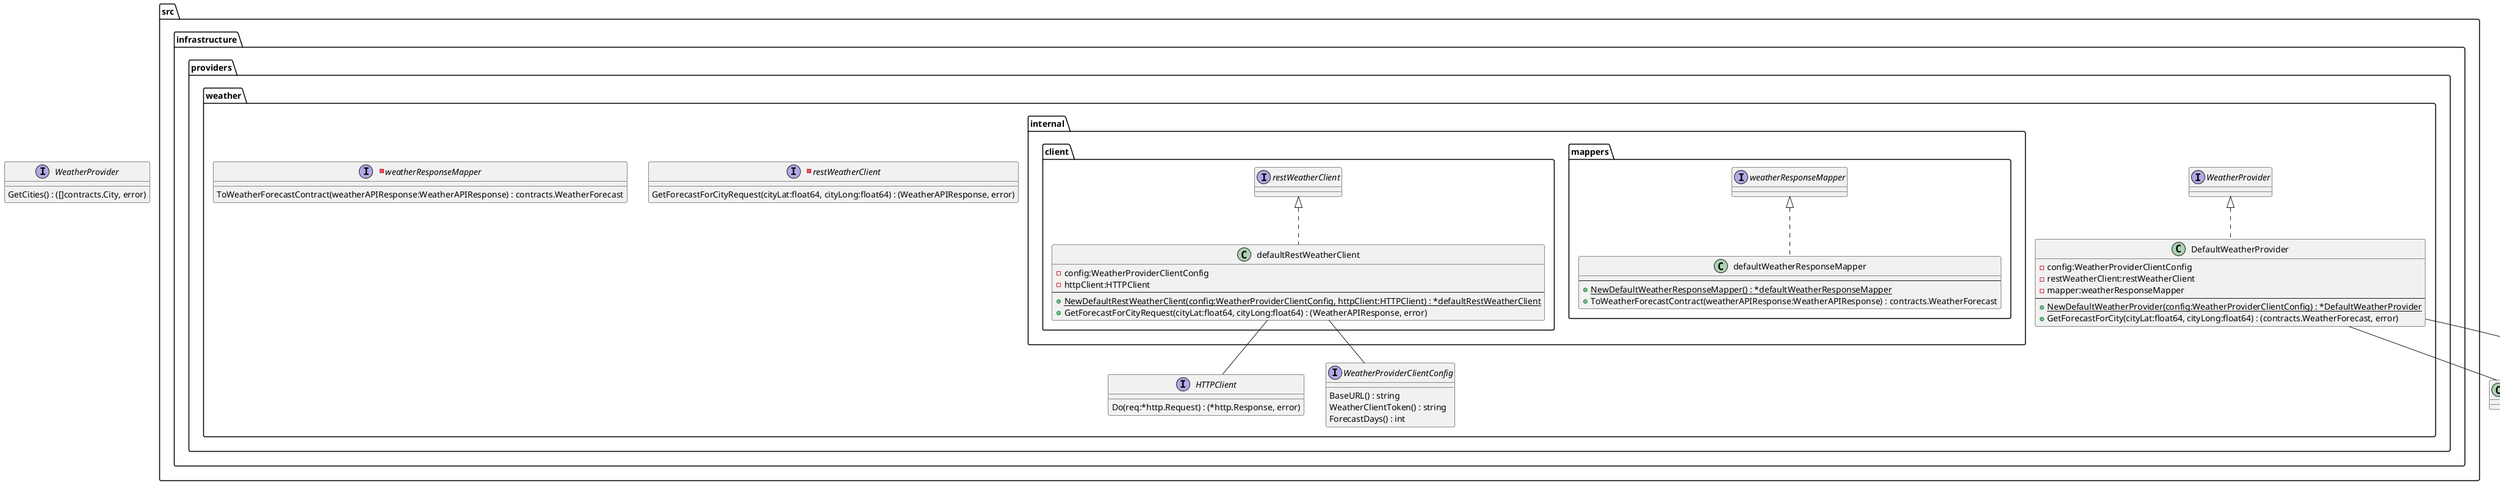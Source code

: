 @startuml

interface WeatherProvider {
    GetCities() : ([]contracts.City, error)
}

package "src.infrastructure.providers.weather" {
    class DefaultWeatherProvider implements WeatherProvider {
        - config:WeatherProviderClientConfig
        - restWeatherClient:restWeatherClient
        - mapper:weatherResponseMapper
        ---
        + {static} NewDefaultWeatherProvider(config:WeatherProviderClientConfig) : *DefaultWeatherProvider
        + GetForecastForCity(cityLat:float64, cityLong:float64) : (contracts.WeatherForecast, error)
    }

    interface HTTPClient {
    	Do(req:*http.Request) : (*http.Response, error)
    }

    interface WeatherProviderClientConfig {
        BaseURL() : string
        WeatherClientToken() : string
        ForecastDays() : int
    }

    -interface restWeatherClient {
        GetForecastForCityRequest(cityLat:float64, cityLong:float64) : (WeatherAPIResponse, error)
    }

    -interface weatherResponseMapper {
        ToWeatherForecastContract(weatherAPIResponse:WeatherAPIResponse) : contracts.WeatherForecast
    }

    package "internal" {
        package "mappers" {
            class defaultWeatherResponseMapper implements weatherResponseMapper {
                ---
                + {static} NewDefaultWeatherResponseMapper() : *defaultWeatherResponseMapper
                + ToWeatherForecastContract(weatherAPIResponse:WeatherAPIResponse) : contracts.WeatherForecast
            }
        }

        package "client" {
            class defaultRestWeatherClient implements restWeatherClient {
                - config:WeatherProviderClientConfig
                - httpClient:HTTPClient
                ---
                + {static} NewDefaultRestWeatherClient(config:WeatherProviderClientConfig, httpClient:HTTPClient) : *defaultRestWeatherClient
                + GetForecastForCityRequest(cityLat:float64, cityLong:float64) : (WeatherAPIResponse, error)
            }
        }
    }
}

DefaultWeatherProvider -- restWeatherClient
DefaultWeatherProvider -- weatherResponseMapper
defaultRestWeatherClient -- HTTPClient
defaultRestWeatherClient -- WeatherProviderClientConfig

@enduml
